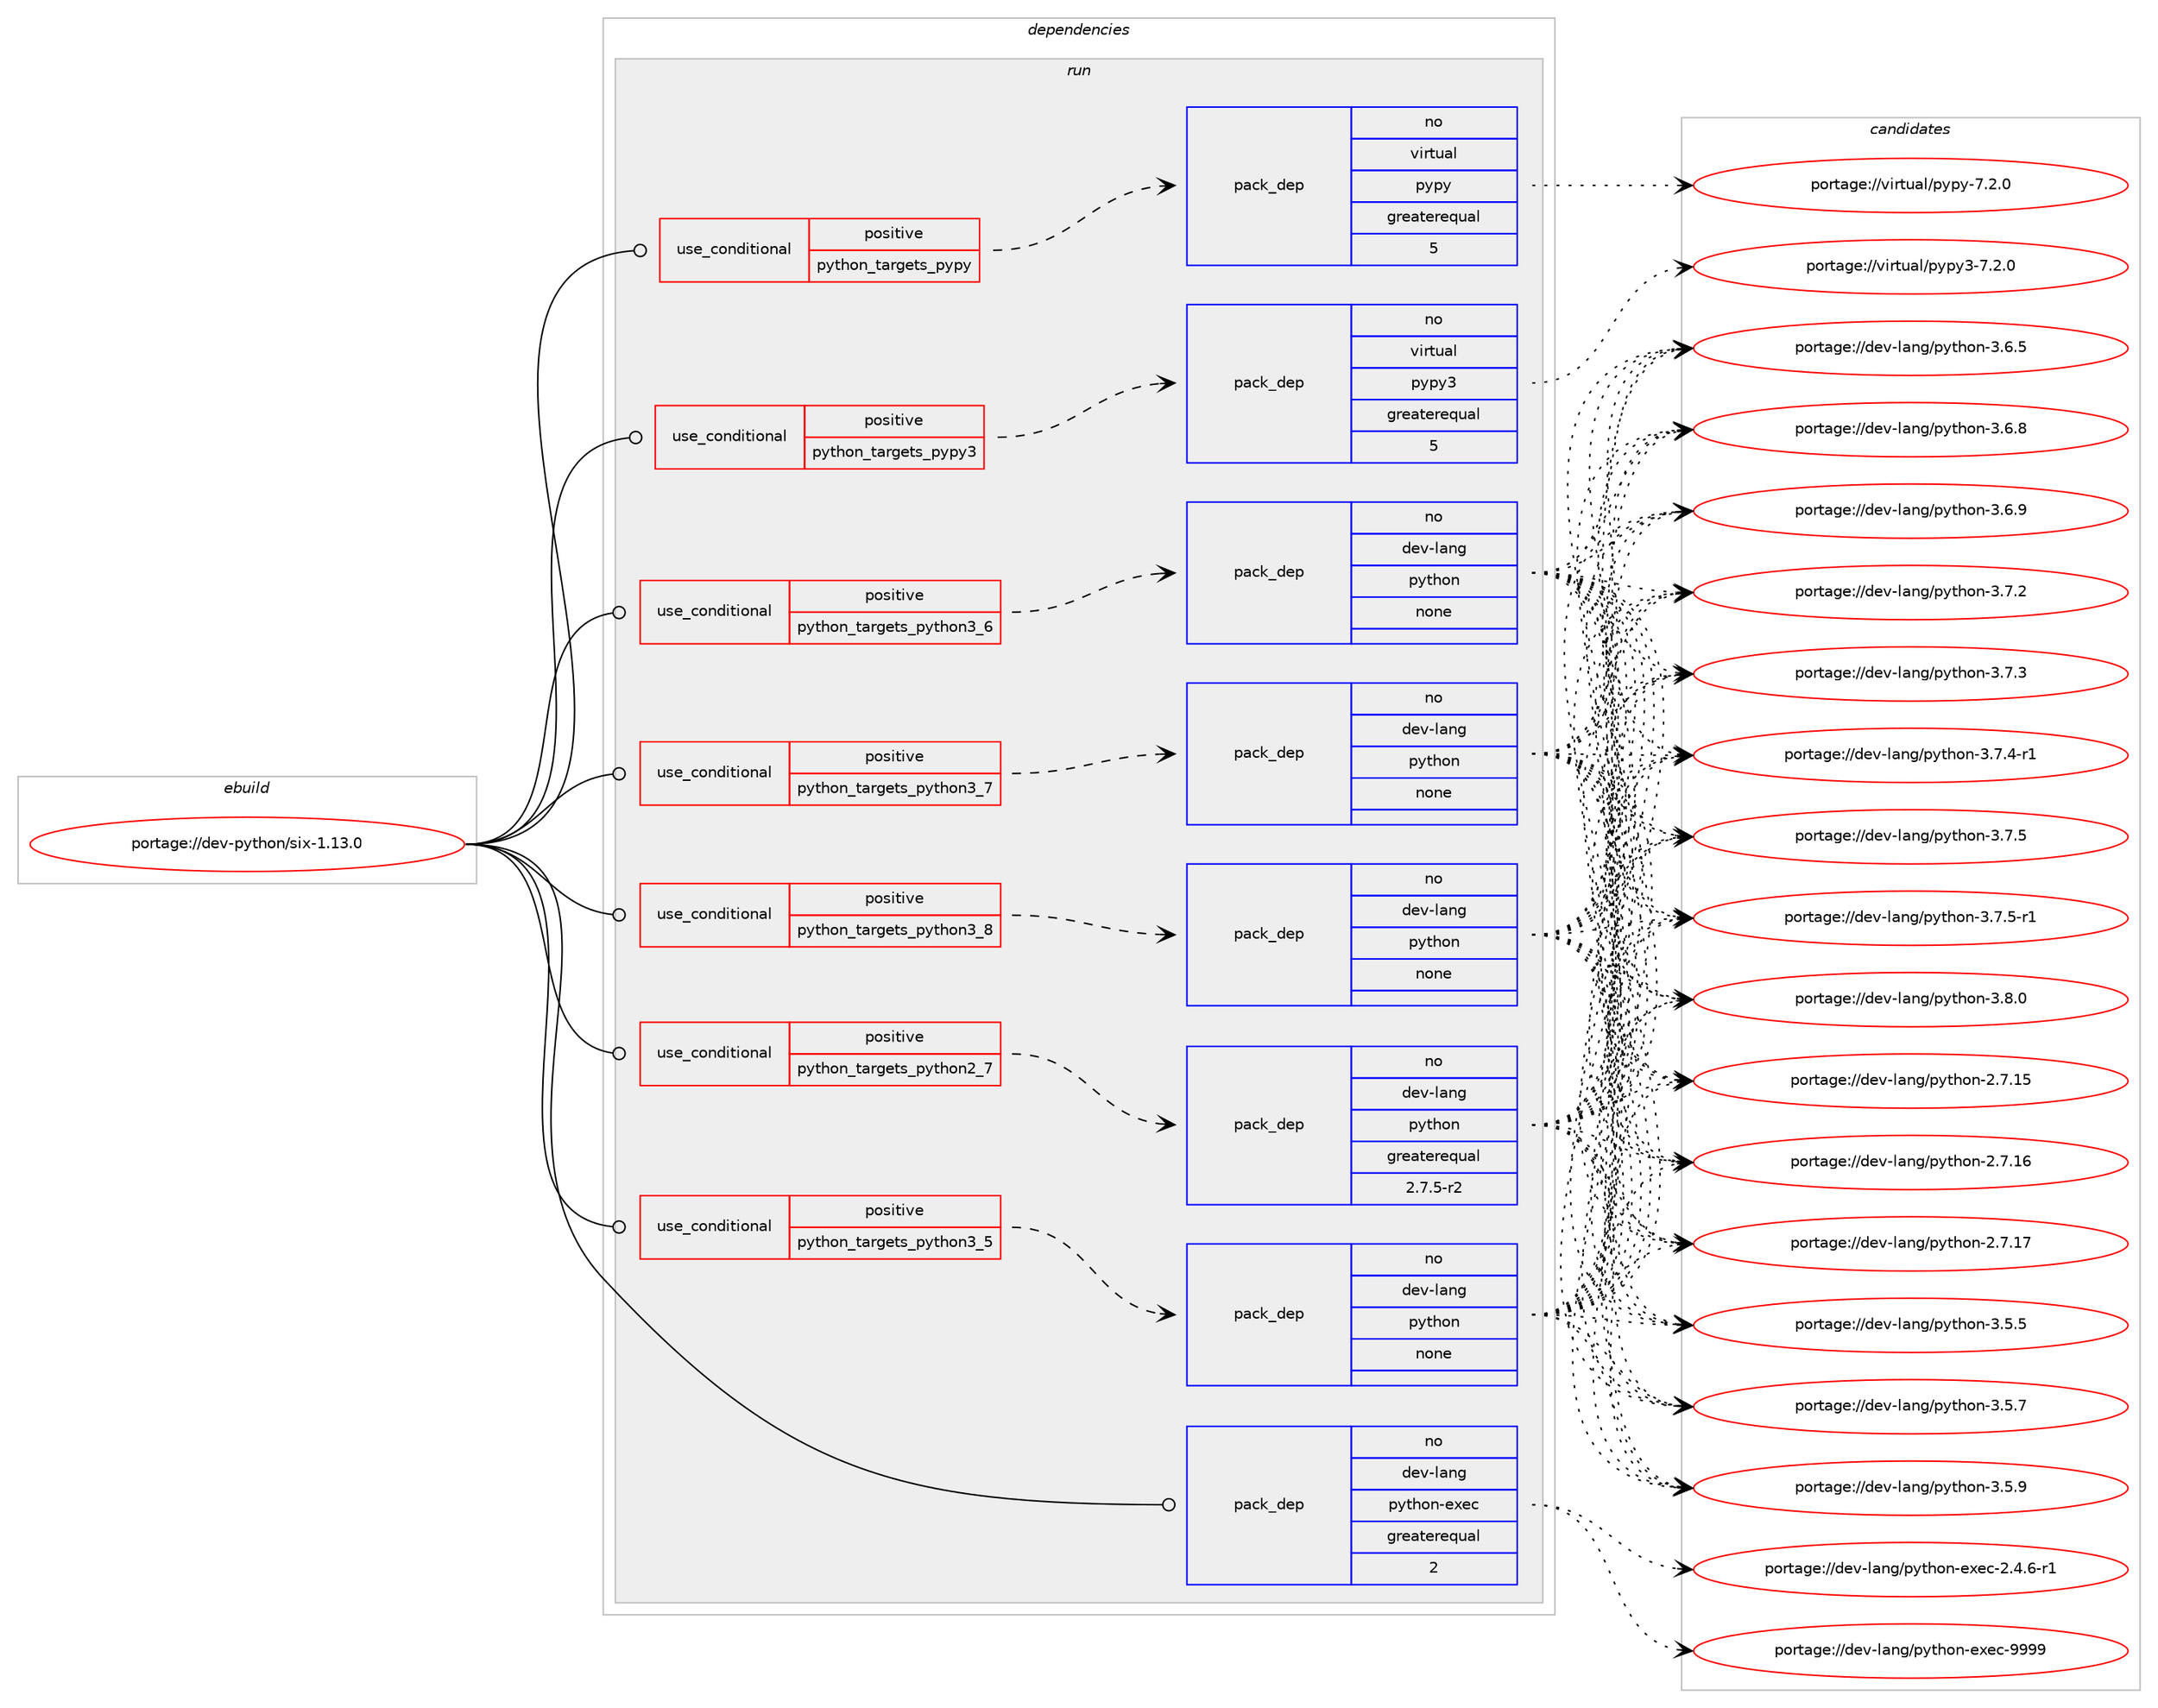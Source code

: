 digraph prolog {

# *************
# Graph options
# *************

newrank=true;
concentrate=true;
compound=true;
graph [rankdir=LR,fontname=Helvetica,fontsize=10,ranksep=1.5];#, ranksep=2.5, nodesep=0.2];
edge  [arrowhead=vee];
node  [fontname=Helvetica,fontsize=10];

# **********
# The ebuild
# **********

subgraph cluster_leftcol {
color=gray;
rank=same;
label=<<i>ebuild</i>>;
id [label="portage://dev-python/six-1.13.0", color=red, width=4, href="../dev-python/six-1.13.0.svg"];
}

# ****************
# The dependencies
# ****************

subgraph cluster_midcol {
color=gray;
label=<<i>dependencies</i>>;
subgraph cluster_compile {
fillcolor="#eeeeee";
style=filled;
label=<<i>compile</i>>;
}
subgraph cluster_compileandrun {
fillcolor="#eeeeee";
style=filled;
label=<<i>compile and run</i>>;
}
subgraph cluster_run {
fillcolor="#eeeeee";
style=filled;
label=<<i>run</i>>;
subgraph cond38725 {
dependency172420 [label=<<TABLE BORDER="0" CELLBORDER="1" CELLSPACING="0" CELLPADDING="4"><TR><TD ROWSPAN="3" CELLPADDING="10">use_conditional</TD></TR><TR><TD>positive</TD></TR><TR><TD>python_targets_pypy</TD></TR></TABLE>>, shape=none, color=red];
subgraph pack130292 {
dependency172421 [label=<<TABLE BORDER="0" CELLBORDER="1" CELLSPACING="0" CELLPADDING="4" WIDTH="220"><TR><TD ROWSPAN="6" CELLPADDING="30">pack_dep</TD></TR><TR><TD WIDTH="110">no</TD></TR><TR><TD>virtual</TD></TR><TR><TD>pypy</TD></TR><TR><TD>greaterequal</TD></TR><TR><TD>5</TD></TR></TABLE>>, shape=none, color=blue];
}
dependency172420:e -> dependency172421:w [weight=20,style="dashed",arrowhead="vee"];
}
id:e -> dependency172420:w [weight=20,style="solid",arrowhead="odot"];
subgraph cond38726 {
dependency172422 [label=<<TABLE BORDER="0" CELLBORDER="1" CELLSPACING="0" CELLPADDING="4"><TR><TD ROWSPAN="3" CELLPADDING="10">use_conditional</TD></TR><TR><TD>positive</TD></TR><TR><TD>python_targets_pypy3</TD></TR></TABLE>>, shape=none, color=red];
subgraph pack130293 {
dependency172423 [label=<<TABLE BORDER="0" CELLBORDER="1" CELLSPACING="0" CELLPADDING="4" WIDTH="220"><TR><TD ROWSPAN="6" CELLPADDING="30">pack_dep</TD></TR><TR><TD WIDTH="110">no</TD></TR><TR><TD>virtual</TD></TR><TR><TD>pypy3</TD></TR><TR><TD>greaterequal</TD></TR><TR><TD>5</TD></TR></TABLE>>, shape=none, color=blue];
}
dependency172422:e -> dependency172423:w [weight=20,style="dashed",arrowhead="vee"];
}
id:e -> dependency172422:w [weight=20,style="solid",arrowhead="odot"];
subgraph cond38727 {
dependency172424 [label=<<TABLE BORDER="0" CELLBORDER="1" CELLSPACING="0" CELLPADDING="4"><TR><TD ROWSPAN="3" CELLPADDING="10">use_conditional</TD></TR><TR><TD>positive</TD></TR><TR><TD>python_targets_python2_7</TD></TR></TABLE>>, shape=none, color=red];
subgraph pack130294 {
dependency172425 [label=<<TABLE BORDER="0" CELLBORDER="1" CELLSPACING="0" CELLPADDING="4" WIDTH="220"><TR><TD ROWSPAN="6" CELLPADDING="30">pack_dep</TD></TR><TR><TD WIDTH="110">no</TD></TR><TR><TD>dev-lang</TD></TR><TR><TD>python</TD></TR><TR><TD>greaterequal</TD></TR><TR><TD>2.7.5-r2</TD></TR></TABLE>>, shape=none, color=blue];
}
dependency172424:e -> dependency172425:w [weight=20,style="dashed",arrowhead="vee"];
}
id:e -> dependency172424:w [weight=20,style="solid",arrowhead="odot"];
subgraph cond38728 {
dependency172426 [label=<<TABLE BORDER="0" CELLBORDER="1" CELLSPACING="0" CELLPADDING="4"><TR><TD ROWSPAN="3" CELLPADDING="10">use_conditional</TD></TR><TR><TD>positive</TD></TR><TR><TD>python_targets_python3_5</TD></TR></TABLE>>, shape=none, color=red];
subgraph pack130295 {
dependency172427 [label=<<TABLE BORDER="0" CELLBORDER="1" CELLSPACING="0" CELLPADDING="4" WIDTH="220"><TR><TD ROWSPAN="6" CELLPADDING="30">pack_dep</TD></TR><TR><TD WIDTH="110">no</TD></TR><TR><TD>dev-lang</TD></TR><TR><TD>python</TD></TR><TR><TD>none</TD></TR><TR><TD></TD></TR></TABLE>>, shape=none, color=blue];
}
dependency172426:e -> dependency172427:w [weight=20,style="dashed",arrowhead="vee"];
}
id:e -> dependency172426:w [weight=20,style="solid",arrowhead="odot"];
subgraph cond38729 {
dependency172428 [label=<<TABLE BORDER="0" CELLBORDER="1" CELLSPACING="0" CELLPADDING="4"><TR><TD ROWSPAN="3" CELLPADDING="10">use_conditional</TD></TR><TR><TD>positive</TD></TR><TR><TD>python_targets_python3_6</TD></TR></TABLE>>, shape=none, color=red];
subgraph pack130296 {
dependency172429 [label=<<TABLE BORDER="0" CELLBORDER="1" CELLSPACING="0" CELLPADDING="4" WIDTH="220"><TR><TD ROWSPAN="6" CELLPADDING="30">pack_dep</TD></TR><TR><TD WIDTH="110">no</TD></TR><TR><TD>dev-lang</TD></TR><TR><TD>python</TD></TR><TR><TD>none</TD></TR><TR><TD></TD></TR></TABLE>>, shape=none, color=blue];
}
dependency172428:e -> dependency172429:w [weight=20,style="dashed",arrowhead="vee"];
}
id:e -> dependency172428:w [weight=20,style="solid",arrowhead="odot"];
subgraph cond38730 {
dependency172430 [label=<<TABLE BORDER="0" CELLBORDER="1" CELLSPACING="0" CELLPADDING="4"><TR><TD ROWSPAN="3" CELLPADDING="10">use_conditional</TD></TR><TR><TD>positive</TD></TR><TR><TD>python_targets_python3_7</TD></TR></TABLE>>, shape=none, color=red];
subgraph pack130297 {
dependency172431 [label=<<TABLE BORDER="0" CELLBORDER="1" CELLSPACING="0" CELLPADDING="4" WIDTH="220"><TR><TD ROWSPAN="6" CELLPADDING="30">pack_dep</TD></TR><TR><TD WIDTH="110">no</TD></TR><TR><TD>dev-lang</TD></TR><TR><TD>python</TD></TR><TR><TD>none</TD></TR><TR><TD></TD></TR></TABLE>>, shape=none, color=blue];
}
dependency172430:e -> dependency172431:w [weight=20,style="dashed",arrowhead="vee"];
}
id:e -> dependency172430:w [weight=20,style="solid",arrowhead="odot"];
subgraph cond38731 {
dependency172432 [label=<<TABLE BORDER="0" CELLBORDER="1" CELLSPACING="0" CELLPADDING="4"><TR><TD ROWSPAN="3" CELLPADDING="10">use_conditional</TD></TR><TR><TD>positive</TD></TR><TR><TD>python_targets_python3_8</TD></TR></TABLE>>, shape=none, color=red];
subgraph pack130298 {
dependency172433 [label=<<TABLE BORDER="0" CELLBORDER="1" CELLSPACING="0" CELLPADDING="4" WIDTH="220"><TR><TD ROWSPAN="6" CELLPADDING="30">pack_dep</TD></TR><TR><TD WIDTH="110">no</TD></TR><TR><TD>dev-lang</TD></TR><TR><TD>python</TD></TR><TR><TD>none</TD></TR><TR><TD></TD></TR></TABLE>>, shape=none, color=blue];
}
dependency172432:e -> dependency172433:w [weight=20,style="dashed",arrowhead="vee"];
}
id:e -> dependency172432:w [weight=20,style="solid",arrowhead="odot"];
subgraph pack130299 {
dependency172434 [label=<<TABLE BORDER="0" CELLBORDER="1" CELLSPACING="0" CELLPADDING="4" WIDTH="220"><TR><TD ROWSPAN="6" CELLPADDING="30">pack_dep</TD></TR><TR><TD WIDTH="110">no</TD></TR><TR><TD>dev-lang</TD></TR><TR><TD>python-exec</TD></TR><TR><TD>greaterequal</TD></TR><TR><TD>2</TD></TR></TABLE>>, shape=none, color=blue];
}
id:e -> dependency172434:w [weight=20,style="solid",arrowhead="odot"];
}
}

# **************
# The candidates
# **************

subgraph cluster_choices {
rank=same;
color=gray;
label=<<i>candidates</i>>;

subgraph choice130292 {
color=black;
nodesep=1;
choiceportage1181051141161179710847112121112121455546504648 [label="portage://virtual/pypy-7.2.0", color=red, width=4,href="../virtual/pypy-7.2.0.svg"];
dependency172421:e -> choiceportage1181051141161179710847112121112121455546504648:w [style=dotted,weight="100"];
}
subgraph choice130293 {
color=black;
nodesep=1;
choiceportage118105114116117971084711212111212151455546504648 [label="portage://virtual/pypy3-7.2.0", color=red, width=4,href="../virtual/pypy3-7.2.0.svg"];
dependency172423:e -> choiceportage118105114116117971084711212111212151455546504648:w [style=dotted,weight="100"];
}
subgraph choice130294 {
color=black;
nodesep=1;
choiceportage10010111845108971101034711212111610411111045504655464953 [label="portage://dev-lang/python-2.7.15", color=red, width=4,href="../dev-lang/python-2.7.15.svg"];
choiceportage10010111845108971101034711212111610411111045504655464954 [label="portage://dev-lang/python-2.7.16", color=red, width=4,href="../dev-lang/python-2.7.16.svg"];
choiceportage10010111845108971101034711212111610411111045504655464955 [label="portage://dev-lang/python-2.7.17", color=red, width=4,href="../dev-lang/python-2.7.17.svg"];
choiceportage100101118451089711010347112121116104111110455146534653 [label="portage://dev-lang/python-3.5.5", color=red, width=4,href="../dev-lang/python-3.5.5.svg"];
choiceportage100101118451089711010347112121116104111110455146534655 [label="portage://dev-lang/python-3.5.7", color=red, width=4,href="../dev-lang/python-3.5.7.svg"];
choiceportage100101118451089711010347112121116104111110455146534657 [label="portage://dev-lang/python-3.5.9", color=red, width=4,href="../dev-lang/python-3.5.9.svg"];
choiceportage100101118451089711010347112121116104111110455146544653 [label="portage://dev-lang/python-3.6.5", color=red, width=4,href="../dev-lang/python-3.6.5.svg"];
choiceportage100101118451089711010347112121116104111110455146544656 [label="portage://dev-lang/python-3.6.8", color=red, width=4,href="../dev-lang/python-3.6.8.svg"];
choiceportage100101118451089711010347112121116104111110455146544657 [label="portage://dev-lang/python-3.6.9", color=red, width=4,href="../dev-lang/python-3.6.9.svg"];
choiceportage100101118451089711010347112121116104111110455146554650 [label="portage://dev-lang/python-3.7.2", color=red, width=4,href="../dev-lang/python-3.7.2.svg"];
choiceportage100101118451089711010347112121116104111110455146554651 [label="portage://dev-lang/python-3.7.3", color=red, width=4,href="../dev-lang/python-3.7.3.svg"];
choiceportage1001011184510897110103471121211161041111104551465546524511449 [label="portage://dev-lang/python-3.7.4-r1", color=red, width=4,href="../dev-lang/python-3.7.4-r1.svg"];
choiceportage100101118451089711010347112121116104111110455146554653 [label="portage://dev-lang/python-3.7.5", color=red, width=4,href="../dev-lang/python-3.7.5.svg"];
choiceportage1001011184510897110103471121211161041111104551465546534511449 [label="portage://dev-lang/python-3.7.5-r1", color=red, width=4,href="../dev-lang/python-3.7.5-r1.svg"];
choiceportage100101118451089711010347112121116104111110455146564648 [label="portage://dev-lang/python-3.8.0", color=red, width=4,href="../dev-lang/python-3.8.0.svg"];
dependency172425:e -> choiceportage10010111845108971101034711212111610411111045504655464953:w [style=dotted,weight="100"];
dependency172425:e -> choiceportage10010111845108971101034711212111610411111045504655464954:w [style=dotted,weight="100"];
dependency172425:e -> choiceportage10010111845108971101034711212111610411111045504655464955:w [style=dotted,weight="100"];
dependency172425:e -> choiceportage100101118451089711010347112121116104111110455146534653:w [style=dotted,weight="100"];
dependency172425:e -> choiceportage100101118451089711010347112121116104111110455146534655:w [style=dotted,weight="100"];
dependency172425:e -> choiceportage100101118451089711010347112121116104111110455146534657:w [style=dotted,weight="100"];
dependency172425:e -> choiceportage100101118451089711010347112121116104111110455146544653:w [style=dotted,weight="100"];
dependency172425:e -> choiceportage100101118451089711010347112121116104111110455146544656:w [style=dotted,weight="100"];
dependency172425:e -> choiceportage100101118451089711010347112121116104111110455146544657:w [style=dotted,weight="100"];
dependency172425:e -> choiceportage100101118451089711010347112121116104111110455146554650:w [style=dotted,weight="100"];
dependency172425:e -> choiceportage100101118451089711010347112121116104111110455146554651:w [style=dotted,weight="100"];
dependency172425:e -> choiceportage1001011184510897110103471121211161041111104551465546524511449:w [style=dotted,weight="100"];
dependency172425:e -> choiceportage100101118451089711010347112121116104111110455146554653:w [style=dotted,weight="100"];
dependency172425:e -> choiceportage1001011184510897110103471121211161041111104551465546534511449:w [style=dotted,weight="100"];
dependency172425:e -> choiceportage100101118451089711010347112121116104111110455146564648:w [style=dotted,weight="100"];
}
subgraph choice130295 {
color=black;
nodesep=1;
choiceportage10010111845108971101034711212111610411111045504655464953 [label="portage://dev-lang/python-2.7.15", color=red, width=4,href="../dev-lang/python-2.7.15.svg"];
choiceportage10010111845108971101034711212111610411111045504655464954 [label="portage://dev-lang/python-2.7.16", color=red, width=4,href="../dev-lang/python-2.7.16.svg"];
choiceportage10010111845108971101034711212111610411111045504655464955 [label="portage://dev-lang/python-2.7.17", color=red, width=4,href="../dev-lang/python-2.7.17.svg"];
choiceportage100101118451089711010347112121116104111110455146534653 [label="portage://dev-lang/python-3.5.5", color=red, width=4,href="../dev-lang/python-3.5.5.svg"];
choiceportage100101118451089711010347112121116104111110455146534655 [label="portage://dev-lang/python-3.5.7", color=red, width=4,href="../dev-lang/python-3.5.7.svg"];
choiceportage100101118451089711010347112121116104111110455146534657 [label="portage://dev-lang/python-3.5.9", color=red, width=4,href="../dev-lang/python-3.5.9.svg"];
choiceportage100101118451089711010347112121116104111110455146544653 [label="portage://dev-lang/python-3.6.5", color=red, width=4,href="../dev-lang/python-3.6.5.svg"];
choiceportage100101118451089711010347112121116104111110455146544656 [label="portage://dev-lang/python-3.6.8", color=red, width=4,href="../dev-lang/python-3.6.8.svg"];
choiceportage100101118451089711010347112121116104111110455146544657 [label="portage://dev-lang/python-3.6.9", color=red, width=4,href="../dev-lang/python-3.6.9.svg"];
choiceportage100101118451089711010347112121116104111110455146554650 [label="portage://dev-lang/python-3.7.2", color=red, width=4,href="../dev-lang/python-3.7.2.svg"];
choiceportage100101118451089711010347112121116104111110455146554651 [label="portage://dev-lang/python-3.7.3", color=red, width=4,href="../dev-lang/python-3.7.3.svg"];
choiceportage1001011184510897110103471121211161041111104551465546524511449 [label="portage://dev-lang/python-3.7.4-r1", color=red, width=4,href="../dev-lang/python-3.7.4-r1.svg"];
choiceportage100101118451089711010347112121116104111110455146554653 [label="portage://dev-lang/python-3.7.5", color=red, width=4,href="../dev-lang/python-3.7.5.svg"];
choiceportage1001011184510897110103471121211161041111104551465546534511449 [label="portage://dev-lang/python-3.7.5-r1", color=red, width=4,href="../dev-lang/python-3.7.5-r1.svg"];
choiceportage100101118451089711010347112121116104111110455146564648 [label="portage://dev-lang/python-3.8.0", color=red, width=4,href="../dev-lang/python-3.8.0.svg"];
dependency172427:e -> choiceportage10010111845108971101034711212111610411111045504655464953:w [style=dotted,weight="100"];
dependency172427:e -> choiceportage10010111845108971101034711212111610411111045504655464954:w [style=dotted,weight="100"];
dependency172427:e -> choiceportage10010111845108971101034711212111610411111045504655464955:w [style=dotted,weight="100"];
dependency172427:e -> choiceportage100101118451089711010347112121116104111110455146534653:w [style=dotted,weight="100"];
dependency172427:e -> choiceportage100101118451089711010347112121116104111110455146534655:w [style=dotted,weight="100"];
dependency172427:e -> choiceportage100101118451089711010347112121116104111110455146534657:w [style=dotted,weight="100"];
dependency172427:e -> choiceportage100101118451089711010347112121116104111110455146544653:w [style=dotted,weight="100"];
dependency172427:e -> choiceportage100101118451089711010347112121116104111110455146544656:w [style=dotted,weight="100"];
dependency172427:e -> choiceportage100101118451089711010347112121116104111110455146544657:w [style=dotted,weight="100"];
dependency172427:e -> choiceportage100101118451089711010347112121116104111110455146554650:w [style=dotted,weight="100"];
dependency172427:e -> choiceportage100101118451089711010347112121116104111110455146554651:w [style=dotted,weight="100"];
dependency172427:e -> choiceportage1001011184510897110103471121211161041111104551465546524511449:w [style=dotted,weight="100"];
dependency172427:e -> choiceportage100101118451089711010347112121116104111110455146554653:w [style=dotted,weight="100"];
dependency172427:e -> choiceportage1001011184510897110103471121211161041111104551465546534511449:w [style=dotted,weight="100"];
dependency172427:e -> choiceportage100101118451089711010347112121116104111110455146564648:w [style=dotted,weight="100"];
}
subgraph choice130296 {
color=black;
nodesep=1;
choiceportage10010111845108971101034711212111610411111045504655464953 [label="portage://dev-lang/python-2.7.15", color=red, width=4,href="../dev-lang/python-2.7.15.svg"];
choiceportage10010111845108971101034711212111610411111045504655464954 [label="portage://dev-lang/python-2.7.16", color=red, width=4,href="../dev-lang/python-2.7.16.svg"];
choiceportage10010111845108971101034711212111610411111045504655464955 [label="portage://dev-lang/python-2.7.17", color=red, width=4,href="../dev-lang/python-2.7.17.svg"];
choiceportage100101118451089711010347112121116104111110455146534653 [label="portage://dev-lang/python-3.5.5", color=red, width=4,href="../dev-lang/python-3.5.5.svg"];
choiceportage100101118451089711010347112121116104111110455146534655 [label="portage://dev-lang/python-3.5.7", color=red, width=4,href="../dev-lang/python-3.5.7.svg"];
choiceportage100101118451089711010347112121116104111110455146534657 [label="portage://dev-lang/python-3.5.9", color=red, width=4,href="../dev-lang/python-3.5.9.svg"];
choiceportage100101118451089711010347112121116104111110455146544653 [label="portage://dev-lang/python-3.6.5", color=red, width=4,href="../dev-lang/python-3.6.5.svg"];
choiceportage100101118451089711010347112121116104111110455146544656 [label="portage://dev-lang/python-3.6.8", color=red, width=4,href="../dev-lang/python-3.6.8.svg"];
choiceportage100101118451089711010347112121116104111110455146544657 [label="portage://dev-lang/python-3.6.9", color=red, width=4,href="../dev-lang/python-3.6.9.svg"];
choiceportage100101118451089711010347112121116104111110455146554650 [label="portage://dev-lang/python-3.7.2", color=red, width=4,href="../dev-lang/python-3.7.2.svg"];
choiceportage100101118451089711010347112121116104111110455146554651 [label="portage://dev-lang/python-3.7.3", color=red, width=4,href="../dev-lang/python-3.7.3.svg"];
choiceportage1001011184510897110103471121211161041111104551465546524511449 [label="portage://dev-lang/python-3.7.4-r1", color=red, width=4,href="../dev-lang/python-3.7.4-r1.svg"];
choiceportage100101118451089711010347112121116104111110455146554653 [label="portage://dev-lang/python-3.7.5", color=red, width=4,href="../dev-lang/python-3.7.5.svg"];
choiceportage1001011184510897110103471121211161041111104551465546534511449 [label="portage://dev-lang/python-3.7.5-r1", color=red, width=4,href="../dev-lang/python-3.7.5-r1.svg"];
choiceportage100101118451089711010347112121116104111110455146564648 [label="portage://dev-lang/python-3.8.0", color=red, width=4,href="../dev-lang/python-3.8.0.svg"];
dependency172429:e -> choiceportage10010111845108971101034711212111610411111045504655464953:w [style=dotted,weight="100"];
dependency172429:e -> choiceportage10010111845108971101034711212111610411111045504655464954:w [style=dotted,weight="100"];
dependency172429:e -> choiceportage10010111845108971101034711212111610411111045504655464955:w [style=dotted,weight="100"];
dependency172429:e -> choiceportage100101118451089711010347112121116104111110455146534653:w [style=dotted,weight="100"];
dependency172429:e -> choiceportage100101118451089711010347112121116104111110455146534655:w [style=dotted,weight="100"];
dependency172429:e -> choiceportage100101118451089711010347112121116104111110455146534657:w [style=dotted,weight="100"];
dependency172429:e -> choiceportage100101118451089711010347112121116104111110455146544653:w [style=dotted,weight="100"];
dependency172429:e -> choiceportage100101118451089711010347112121116104111110455146544656:w [style=dotted,weight="100"];
dependency172429:e -> choiceportage100101118451089711010347112121116104111110455146544657:w [style=dotted,weight="100"];
dependency172429:e -> choiceportage100101118451089711010347112121116104111110455146554650:w [style=dotted,weight="100"];
dependency172429:e -> choiceportage100101118451089711010347112121116104111110455146554651:w [style=dotted,weight="100"];
dependency172429:e -> choiceportage1001011184510897110103471121211161041111104551465546524511449:w [style=dotted,weight="100"];
dependency172429:e -> choiceportage100101118451089711010347112121116104111110455146554653:w [style=dotted,weight="100"];
dependency172429:e -> choiceportage1001011184510897110103471121211161041111104551465546534511449:w [style=dotted,weight="100"];
dependency172429:e -> choiceportage100101118451089711010347112121116104111110455146564648:w [style=dotted,weight="100"];
}
subgraph choice130297 {
color=black;
nodesep=1;
choiceportage10010111845108971101034711212111610411111045504655464953 [label="portage://dev-lang/python-2.7.15", color=red, width=4,href="../dev-lang/python-2.7.15.svg"];
choiceportage10010111845108971101034711212111610411111045504655464954 [label="portage://dev-lang/python-2.7.16", color=red, width=4,href="../dev-lang/python-2.7.16.svg"];
choiceportage10010111845108971101034711212111610411111045504655464955 [label="portage://dev-lang/python-2.7.17", color=red, width=4,href="../dev-lang/python-2.7.17.svg"];
choiceportage100101118451089711010347112121116104111110455146534653 [label="portage://dev-lang/python-3.5.5", color=red, width=4,href="../dev-lang/python-3.5.5.svg"];
choiceportage100101118451089711010347112121116104111110455146534655 [label="portage://dev-lang/python-3.5.7", color=red, width=4,href="../dev-lang/python-3.5.7.svg"];
choiceportage100101118451089711010347112121116104111110455146534657 [label="portage://dev-lang/python-3.5.9", color=red, width=4,href="../dev-lang/python-3.5.9.svg"];
choiceportage100101118451089711010347112121116104111110455146544653 [label="portage://dev-lang/python-3.6.5", color=red, width=4,href="../dev-lang/python-3.6.5.svg"];
choiceportage100101118451089711010347112121116104111110455146544656 [label="portage://dev-lang/python-3.6.8", color=red, width=4,href="../dev-lang/python-3.6.8.svg"];
choiceportage100101118451089711010347112121116104111110455146544657 [label="portage://dev-lang/python-3.6.9", color=red, width=4,href="../dev-lang/python-3.6.9.svg"];
choiceportage100101118451089711010347112121116104111110455146554650 [label="portage://dev-lang/python-3.7.2", color=red, width=4,href="../dev-lang/python-3.7.2.svg"];
choiceportage100101118451089711010347112121116104111110455146554651 [label="portage://dev-lang/python-3.7.3", color=red, width=4,href="../dev-lang/python-3.7.3.svg"];
choiceportage1001011184510897110103471121211161041111104551465546524511449 [label="portage://dev-lang/python-3.7.4-r1", color=red, width=4,href="../dev-lang/python-3.7.4-r1.svg"];
choiceportage100101118451089711010347112121116104111110455146554653 [label="portage://dev-lang/python-3.7.5", color=red, width=4,href="../dev-lang/python-3.7.5.svg"];
choiceportage1001011184510897110103471121211161041111104551465546534511449 [label="portage://dev-lang/python-3.7.5-r1", color=red, width=4,href="../dev-lang/python-3.7.5-r1.svg"];
choiceportage100101118451089711010347112121116104111110455146564648 [label="portage://dev-lang/python-3.8.0", color=red, width=4,href="../dev-lang/python-3.8.0.svg"];
dependency172431:e -> choiceportage10010111845108971101034711212111610411111045504655464953:w [style=dotted,weight="100"];
dependency172431:e -> choiceportage10010111845108971101034711212111610411111045504655464954:w [style=dotted,weight="100"];
dependency172431:e -> choiceportage10010111845108971101034711212111610411111045504655464955:w [style=dotted,weight="100"];
dependency172431:e -> choiceportage100101118451089711010347112121116104111110455146534653:w [style=dotted,weight="100"];
dependency172431:e -> choiceportage100101118451089711010347112121116104111110455146534655:w [style=dotted,weight="100"];
dependency172431:e -> choiceportage100101118451089711010347112121116104111110455146534657:w [style=dotted,weight="100"];
dependency172431:e -> choiceportage100101118451089711010347112121116104111110455146544653:w [style=dotted,weight="100"];
dependency172431:e -> choiceportage100101118451089711010347112121116104111110455146544656:w [style=dotted,weight="100"];
dependency172431:e -> choiceportage100101118451089711010347112121116104111110455146544657:w [style=dotted,weight="100"];
dependency172431:e -> choiceportage100101118451089711010347112121116104111110455146554650:w [style=dotted,weight="100"];
dependency172431:e -> choiceportage100101118451089711010347112121116104111110455146554651:w [style=dotted,weight="100"];
dependency172431:e -> choiceportage1001011184510897110103471121211161041111104551465546524511449:w [style=dotted,weight="100"];
dependency172431:e -> choiceportage100101118451089711010347112121116104111110455146554653:w [style=dotted,weight="100"];
dependency172431:e -> choiceportage1001011184510897110103471121211161041111104551465546534511449:w [style=dotted,weight="100"];
dependency172431:e -> choiceportage100101118451089711010347112121116104111110455146564648:w [style=dotted,weight="100"];
}
subgraph choice130298 {
color=black;
nodesep=1;
choiceportage10010111845108971101034711212111610411111045504655464953 [label="portage://dev-lang/python-2.7.15", color=red, width=4,href="../dev-lang/python-2.7.15.svg"];
choiceportage10010111845108971101034711212111610411111045504655464954 [label="portage://dev-lang/python-2.7.16", color=red, width=4,href="../dev-lang/python-2.7.16.svg"];
choiceportage10010111845108971101034711212111610411111045504655464955 [label="portage://dev-lang/python-2.7.17", color=red, width=4,href="../dev-lang/python-2.7.17.svg"];
choiceportage100101118451089711010347112121116104111110455146534653 [label="portage://dev-lang/python-3.5.5", color=red, width=4,href="../dev-lang/python-3.5.5.svg"];
choiceportage100101118451089711010347112121116104111110455146534655 [label="portage://dev-lang/python-3.5.7", color=red, width=4,href="../dev-lang/python-3.5.7.svg"];
choiceportage100101118451089711010347112121116104111110455146534657 [label="portage://dev-lang/python-3.5.9", color=red, width=4,href="../dev-lang/python-3.5.9.svg"];
choiceportage100101118451089711010347112121116104111110455146544653 [label="portage://dev-lang/python-3.6.5", color=red, width=4,href="../dev-lang/python-3.6.5.svg"];
choiceportage100101118451089711010347112121116104111110455146544656 [label="portage://dev-lang/python-3.6.8", color=red, width=4,href="../dev-lang/python-3.6.8.svg"];
choiceportage100101118451089711010347112121116104111110455146544657 [label="portage://dev-lang/python-3.6.9", color=red, width=4,href="../dev-lang/python-3.6.9.svg"];
choiceportage100101118451089711010347112121116104111110455146554650 [label="portage://dev-lang/python-3.7.2", color=red, width=4,href="../dev-lang/python-3.7.2.svg"];
choiceportage100101118451089711010347112121116104111110455146554651 [label="portage://dev-lang/python-3.7.3", color=red, width=4,href="../dev-lang/python-3.7.3.svg"];
choiceportage1001011184510897110103471121211161041111104551465546524511449 [label="portage://dev-lang/python-3.7.4-r1", color=red, width=4,href="../dev-lang/python-3.7.4-r1.svg"];
choiceportage100101118451089711010347112121116104111110455146554653 [label="portage://dev-lang/python-3.7.5", color=red, width=4,href="../dev-lang/python-3.7.5.svg"];
choiceportage1001011184510897110103471121211161041111104551465546534511449 [label="portage://dev-lang/python-3.7.5-r1", color=red, width=4,href="../dev-lang/python-3.7.5-r1.svg"];
choiceportage100101118451089711010347112121116104111110455146564648 [label="portage://dev-lang/python-3.8.0", color=red, width=4,href="../dev-lang/python-3.8.0.svg"];
dependency172433:e -> choiceportage10010111845108971101034711212111610411111045504655464953:w [style=dotted,weight="100"];
dependency172433:e -> choiceportage10010111845108971101034711212111610411111045504655464954:w [style=dotted,weight="100"];
dependency172433:e -> choiceportage10010111845108971101034711212111610411111045504655464955:w [style=dotted,weight="100"];
dependency172433:e -> choiceportage100101118451089711010347112121116104111110455146534653:w [style=dotted,weight="100"];
dependency172433:e -> choiceportage100101118451089711010347112121116104111110455146534655:w [style=dotted,weight="100"];
dependency172433:e -> choiceportage100101118451089711010347112121116104111110455146534657:w [style=dotted,weight="100"];
dependency172433:e -> choiceportage100101118451089711010347112121116104111110455146544653:w [style=dotted,weight="100"];
dependency172433:e -> choiceportage100101118451089711010347112121116104111110455146544656:w [style=dotted,weight="100"];
dependency172433:e -> choiceportage100101118451089711010347112121116104111110455146544657:w [style=dotted,weight="100"];
dependency172433:e -> choiceportage100101118451089711010347112121116104111110455146554650:w [style=dotted,weight="100"];
dependency172433:e -> choiceportage100101118451089711010347112121116104111110455146554651:w [style=dotted,weight="100"];
dependency172433:e -> choiceportage1001011184510897110103471121211161041111104551465546524511449:w [style=dotted,weight="100"];
dependency172433:e -> choiceportage100101118451089711010347112121116104111110455146554653:w [style=dotted,weight="100"];
dependency172433:e -> choiceportage1001011184510897110103471121211161041111104551465546534511449:w [style=dotted,weight="100"];
dependency172433:e -> choiceportage100101118451089711010347112121116104111110455146564648:w [style=dotted,weight="100"];
}
subgraph choice130299 {
color=black;
nodesep=1;
choiceportage10010111845108971101034711212111610411111045101120101994550465246544511449 [label="portage://dev-lang/python-exec-2.4.6-r1", color=red, width=4,href="../dev-lang/python-exec-2.4.6-r1.svg"];
choiceportage10010111845108971101034711212111610411111045101120101994557575757 [label="portage://dev-lang/python-exec-9999", color=red, width=4,href="../dev-lang/python-exec-9999.svg"];
dependency172434:e -> choiceportage10010111845108971101034711212111610411111045101120101994550465246544511449:w [style=dotted,weight="100"];
dependency172434:e -> choiceportage10010111845108971101034711212111610411111045101120101994557575757:w [style=dotted,weight="100"];
}
}

}
